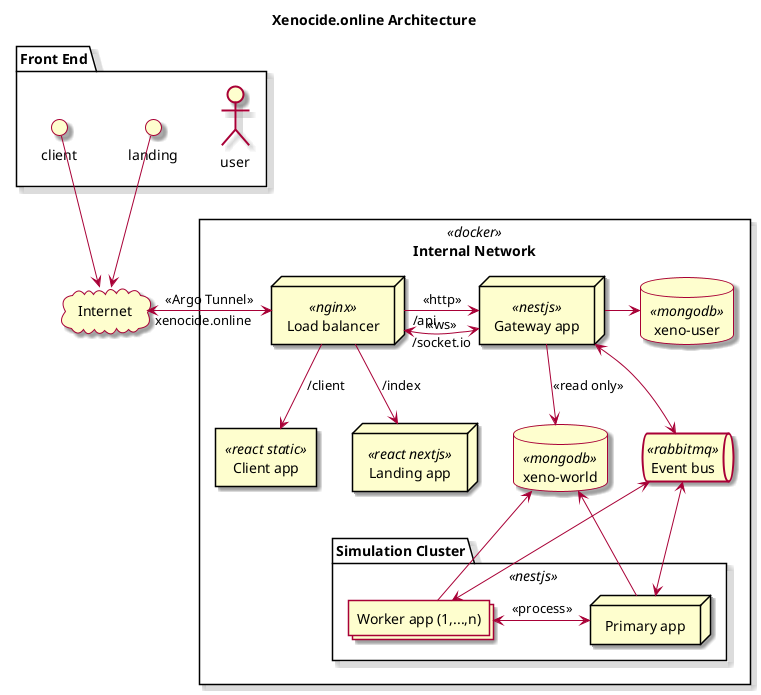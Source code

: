 @startuml

skin rose

title Xenocide.online Architecture

cloud "Internet" as web
package "Front End" as fe {
  actor user
  interface "client" as clientInstance
  interface "landing" as landingInstance
}
rectangle "Internal Network" <<docker>> {
  node "Load balancer" <<nginx>> as balancer
  rectangle "Client app" <<react static>> as client
  node "Landing app" <<react nextjs>> as landing
  node "Gateway app" <<nestjs>> as api
  queue "Event bus" <<rabbitmq>> as bus
  package "Simulation Cluster" <<nestjs>> {
    node "Primary app" as sMaster
    collections "Worker app (1,...,n)" as sWorker
  }
  database "xeno-world" <<mongodb>> as dbworld
  database "xeno-user" <<mongodb>> as dbuser
}

web <-> balancer: "xenocide.online" <<Argo Tunnel>> 
clientInstance -down-> web
landingInstance -down-> web

balancer -down-> landing: "/index"
balancer -down-> client: "/client"
balancer -> api: "/api" <<http>>
balancer <-> api: "/socket.io" <<ws>>

api -> dbuser
api -> dbworld: <<read only>>
api <-down-> bus

bus <-down-> sMaster
bus <-> sWorker

sMaster <-> sWorker: <<process>>
sMaster -up-> dbworld
sWorker -up-> dbworld

@enduml